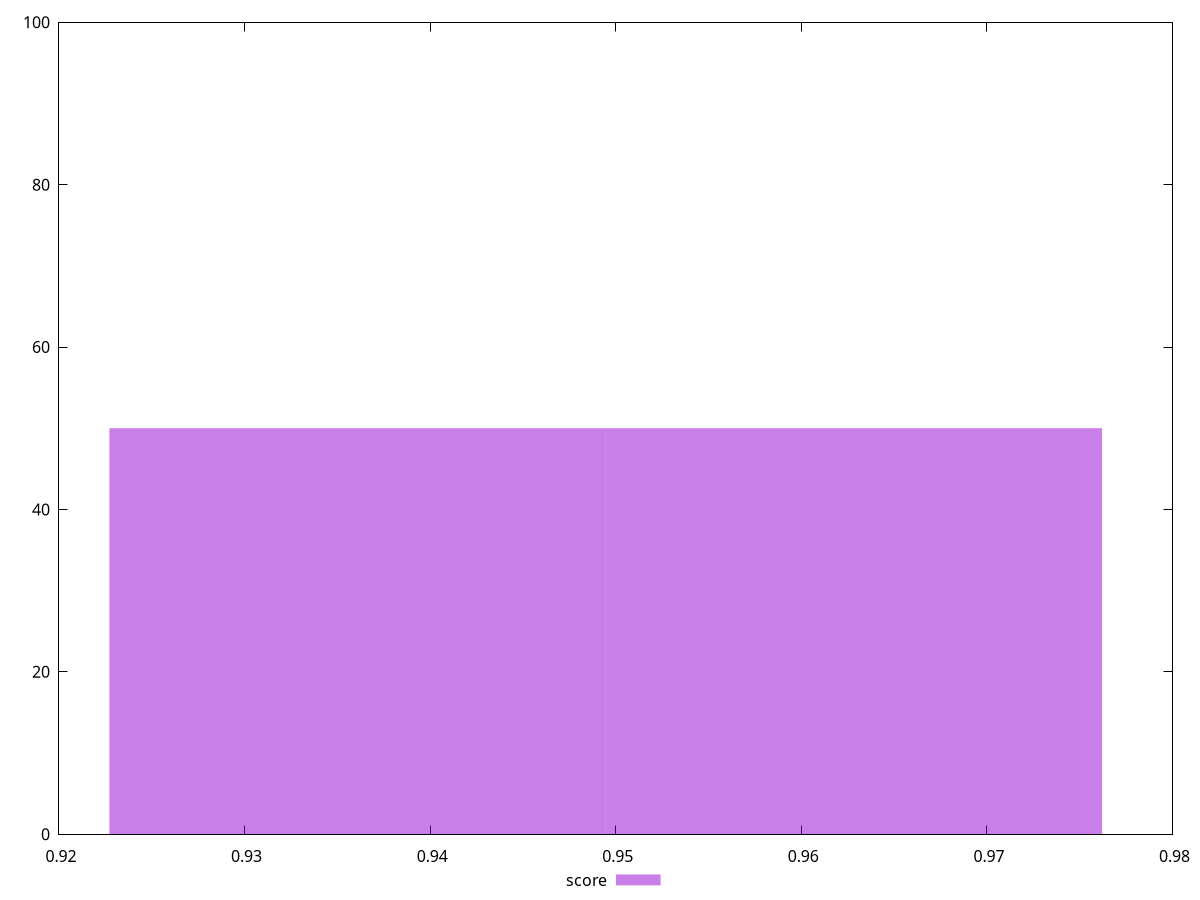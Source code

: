 reset
set terminal svg size 640, 490 enhanced background rgb 'white'
set output "report_00007_2020-12-11T15:55:29.892Z/first-contentful-paint/samples/pages+cached+noexternal+noimg/score/histogram.svg"

$score <<EOF
0.9628332944224826 50
0.9360879251329691 50
EOF

set key outside below
set boxwidth 0.026745369289513404
set yrange [0:100]
set style fill transparent solid 0.5 noborder

plot \
  $score title "score" with boxes, \


reset